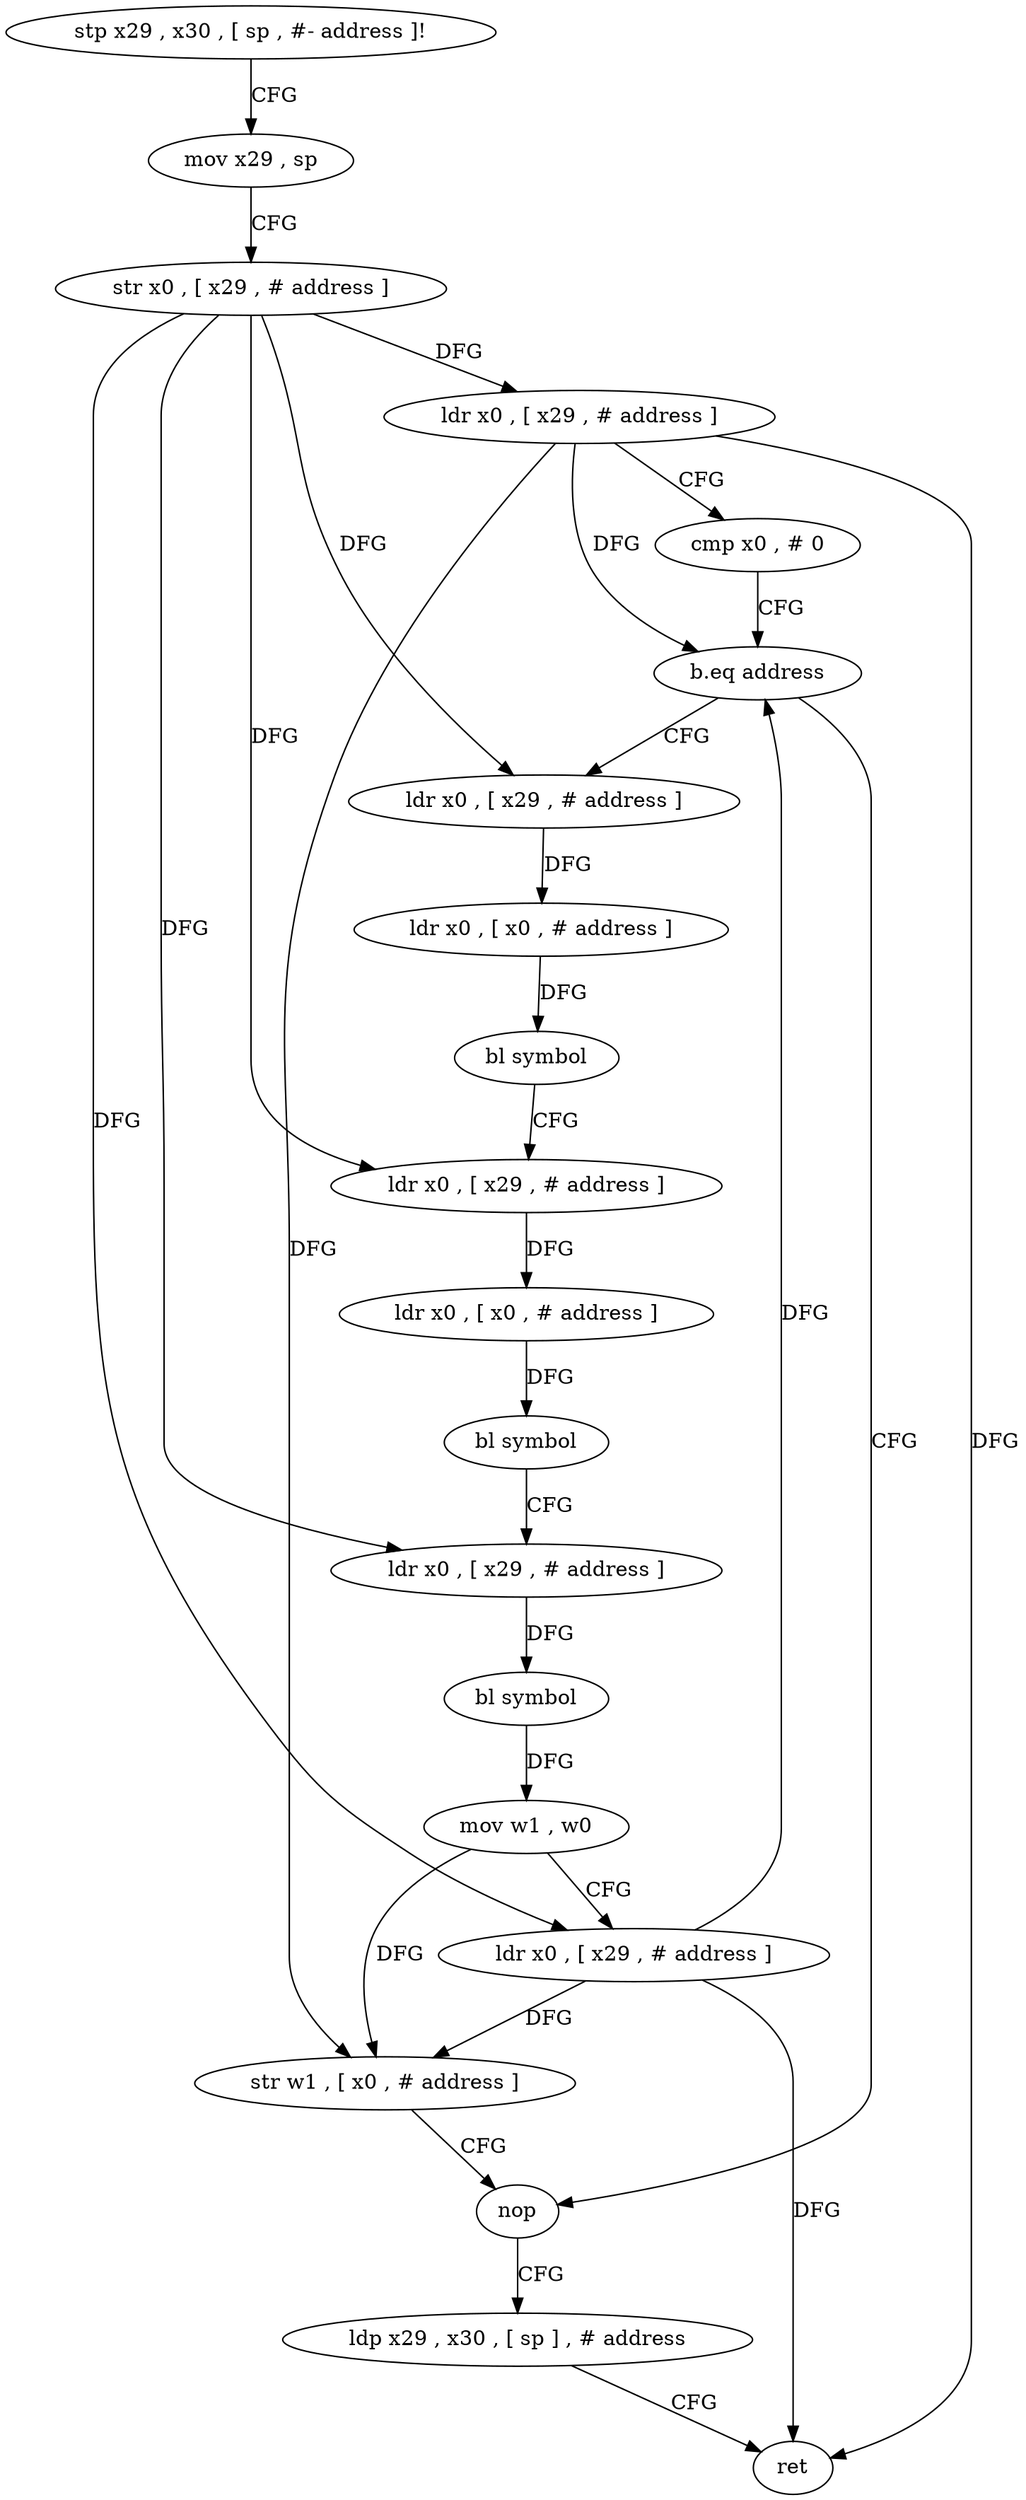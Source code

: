 digraph "func" {
"4234784" [label = "stp x29 , x30 , [ sp , #- address ]!" ]
"4234788" [label = "mov x29 , sp" ]
"4234792" [label = "str x0 , [ x29 , # address ]" ]
"4234796" [label = "ldr x0 , [ x29 , # address ]" ]
"4234800" [label = "cmp x0 , # 0" ]
"4234804" [label = "b.eq address" ]
"4234852" [label = "nop" ]
"4234808" [label = "ldr x0 , [ x29 , # address ]" ]
"4234856" [label = "ldp x29 , x30 , [ sp ] , # address" ]
"4234860" [label = "ret" ]
"4234812" [label = "ldr x0 , [ x0 , # address ]" ]
"4234816" [label = "bl symbol" ]
"4234820" [label = "ldr x0 , [ x29 , # address ]" ]
"4234824" [label = "ldr x0 , [ x0 , # address ]" ]
"4234828" [label = "bl symbol" ]
"4234832" [label = "ldr x0 , [ x29 , # address ]" ]
"4234836" [label = "bl symbol" ]
"4234840" [label = "mov w1 , w0" ]
"4234844" [label = "ldr x0 , [ x29 , # address ]" ]
"4234848" [label = "str w1 , [ x0 , # address ]" ]
"4234784" -> "4234788" [ label = "CFG" ]
"4234788" -> "4234792" [ label = "CFG" ]
"4234792" -> "4234796" [ label = "DFG" ]
"4234792" -> "4234808" [ label = "DFG" ]
"4234792" -> "4234820" [ label = "DFG" ]
"4234792" -> "4234832" [ label = "DFG" ]
"4234792" -> "4234844" [ label = "DFG" ]
"4234796" -> "4234800" [ label = "CFG" ]
"4234796" -> "4234804" [ label = "DFG" ]
"4234796" -> "4234860" [ label = "DFG" ]
"4234796" -> "4234848" [ label = "DFG" ]
"4234800" -> "4234804" [ label = "CFG" ]
"4234804" -> "4234852" [ label = "CFG" ]
"4234804" -> "4234808" [ label = "CFG" ]
"4234852" -> "4234856" [ label = "CFG" ]
"4234808" -> "4234812" [ label = "DFG" ]
"4234856" -> "4234860" [ label = "CFG" ]
"4234812" -> "4234816" [ label = "DFG" ]
"4234816" -> "4234820" [ label = "CFG" ]
"4234820" -> "4234824" [ label = "DFG" ]
"4234824" -> "4234828" [ label = "DFG" ]
"4234828" -> "4234832" [ label = "CFG" ]
"4234832" -> "4234836" [ label = "DFG" ]
"4234836" -> "4234840" [ label = "DFG" ]
"4234840" -> "4234844" [ label = "CFG" ]
"4234840" -> "4234848" [ label = "DFG" ]
"4234844" -> "4234848" [ label = "DFG" ]
"4234844" -> "4234804" [ label = "DFG" ]
"4234844" -> "4234860" [ label = "DFG" ]
"4234848" -> "4234852" [ label = "CFG" ]
}
